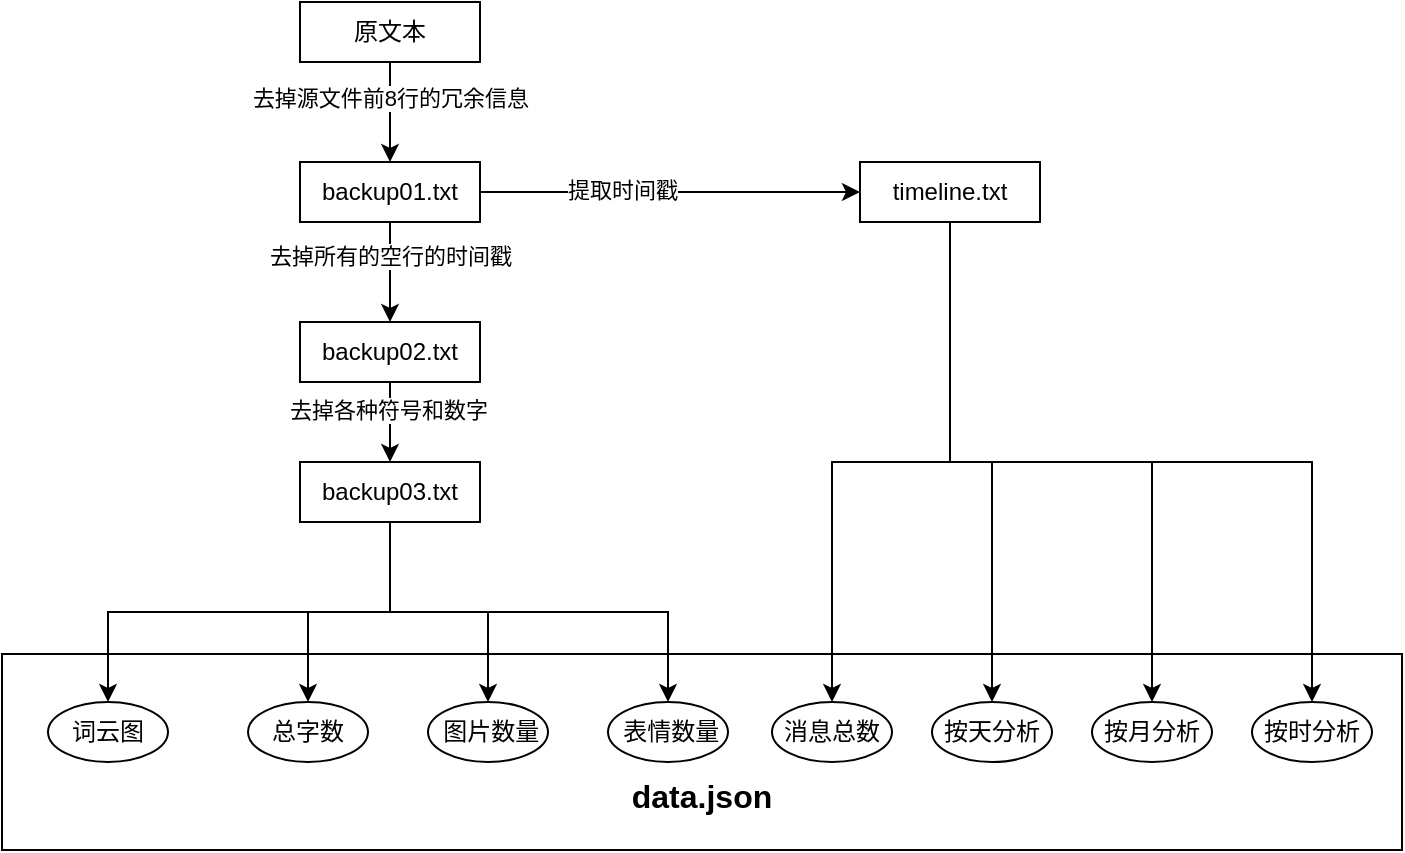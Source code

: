 <mxfile version="15.4.0" type="device"><diagram id="NWsUk43Al4XxhqckgDLs" name="Page-1"><mxGraphModel dx="812" dy="495" grid="0" gridSize="10" guides="1" tooltips="1" connect="1" arrows="1" fold="1" page="1" pageScale="1" pageWidth="827" pageHeight="1169" math="0" shadow="0"><root><mxCell id="0"/><mxCell id="1" parent="0"/><mxCell id="IL8R6DayPM5buroNf1EY-8" style="edgeStyle=orthogonalEdgeStyle;rounded=0;orthogonalLoop=1;jettySize=auto;html=1;exitX=0.5;exitY=1;exitDx=0;exitDy=0;entryX=0.5;entryY=0;entryDx=0;entryDy=0;" edge="1" parent="1" source="IL8R6DayPM5buroNf1EY-2" target="IL8R6DayPM5buroNf1EY-7"><mxGeometry relative="1" as="geometry"/></mxCell><mxCell id="IL8R6DayPM5buroNf1EY-9" value="去掉源文件前8行的冗余信息" style="edgeLabel;html=1;align=center;verticalAlign=middle;resizable=0;points=[];" vertex="1" connectable="0" parent="IL8R6DayPM5buroNf1EY-8"><mxGeometry x="-0.293" relative="1" as="geometry"><mxPoint as="offset"/></mxGeometry></mxCell><mxCell id="IL8R6DayPM5buroNf1EY-2" value="原文本" style="rounded=0;whiteSpace=wrap;html=1;" vertex="1" parent="1"><mxGeometry x="190" y="40" width="90" height="30" as="geometry"/></mxCell><mxCell id="IL8R6DayPM5buroNf1EY-15" style="edgeStyle=orthogonalEdgeStyle;rounded=0;orthogonalLoop=1;jettySize=auto;html=1;exitX=0.5;exitY=1;exitDx=0;exitDy=0;entryX=0.5;entryY=0;entryDx=0;entryDy=0;" edge="1" parent="1" source="IL8R6DayPM5buroNf1EY-3" target="IL8R6DayPM5buroNf1EY-4"><mxGeometry relative="1" as="geometry"/></mxCell><mxCell id="IL8R6DayPM5buroNf1EY-16" value="去掉各种符号和数字" style="edgeLabel;html=1;align=center;verticalAlign=middle;resizable=0;points=[];" vertex="1" connectable="0" parent="IL8R6DayPM5buroNf1EY-15"><mxGeometry x="-0.312" y="-1" relative="1" as="geometry"><mxPoint as="offset"/></mxGeometry></mxCell><mxCell id="IL8R6DayPM5buroNf1EY-3" value="backup02.txt" style="rounded=0;whiteSpace=wrap;html=1;" vertex="1" parent="1"><mxGeometry x="190" y="200" width="90" height="30" as="geometry"/></mxCell><mxCell id="IL8R6DayPM5buroNf1EY-18" style="edgeStyle=orthogonalEdgeStyle;rounded=0;orthogonalLoop=1;jettySize=auto;html=1;exitX=0.5;exitY=1;exitDx=0;exitDy=0;entryX=0.5;entryY=0;entryDx=0;entryDy=0;" edge="1" parent="1" source="IL8R6DayPM5buroNf1EY-4" target="IL8R6DayPM5buroNf1EY-17"><mxGeometry relative="1" as="geometry"/></mxCell><mxCell id="IL8R6DayPM5buroNf1EY-23" style="edgeStyle=orthogonalEdgeStyle;rounded=0;orthogonalLoop=1;jettySize=auto;html=1;exitX=0.5;exitY=1;exitDx=0;exitDy=0;entryX=0.5;entryY=0;entryDx=0;entryDy=0;" edge="1" parent="1" source="IL8R6DayPM5buroNf1EY-4" target="IL8R6DayPM5buroNf1EY-20"><mxGeometry relative="1" as="geometry"/></mxCell><mxCell id="IL8R6DayPM5buroNf1EY-24" style="edgeStyle=orthogonalEdgeStyle;rounded=0;orthogonalLoop=1;jettySize=auto;html=1;exitX=0.5;exitY=1;exitDx=0;exitDy=0;entryX=0.5;entryY=0;entryDx=0;entryDy=0;" edge="1" parent="1" source="IL8R6DayPM5buroNf1EY-4" target="IL8R6DayPM5buroNf1EY-21"><mxGeometry relative="1" as="geometry"/></mxCell><mxCell id="IL8R6DayPM5buroNf1EY-25" style="edgeStyle=orthogonalEdgeStyle;rounded=0;orthogonalLoop=1;jettySize=auto;html=1;exitX=0.5;exitY=1;exitDx=0;exitDy=0;entryX=0.5;entryY=0;entryDx=0;entryDy=0;" edge="1" parent="1" source="IL8R6DayPM5buroNf1EY-4" target="IL8R6DayPM5buroNf1EY-22"><mxGeometry relative="1" as="geometry"/></mxCell><mxCell id="IL8R6DayPM5buroNf1EY-4" value="backup03.txt" style="rounded=0;whiteSpace=wrap;html=1;" vertex="1" parent="1"><mxGeometry x="190" y="270" width="90" height="30" as="geometry"/></mxCell><mxCell id="IL8R6DayPM5buroNf1EY-10" style="edgeStyle=orthogonalEdgeStyle;rounded=0;orthogonalLoop=1;jettySize=auto;html=1;exitX=0.5;exitY=1;exitDx=0;exitDy=0;entryX=0.5;entryY=0;entryDx=0;entryDy=0;" edge="1" parent="1" source="IL8R6DayPM5buroNf1EY-7" target="IL8R6DayPM5buroNf1EY-3"><mxGeometry relative="1" as="geometry"/></mxCell><mxCell id="IL8R6DayPM5buroNf1EY-11" value="去掉所有的空行的时间戳" style="edgeLabel;html=1;align=center;verticalAlign=middle;resizable=0;points=[];" vertex="1" connectable="0" parent="IL8R6DayPM5buroNf1EY-10"><mxGeometry x="-0.336" relative="1" as="geometry"><mxPoint as="offset"/></mxGeometry></mxCell><mxCell id="IL8R6DayPM5buroNf1EY-13" style="edgeStyle=orthogonalEdgeStyle;rounded=0;orthogonalLoop=1;jettySize=auto;html=1;exitX=1;exitY=0.5;exitDx=0;exitDy=0;entryX=0;entryY=0.5;entryDx=0;entryDy=0;" edge="1" parent="1" source="IL8R6DayPM5buroNf1EY-7" target="IL8R6DayPM5buroNf1EY-12"><mxGeometry relative="1" as="geometry"/></mxCell><mxCell id="IL8R6DayPM5buroNf1EY-14" value="提取时间戳" style="edgeLabel;html=1;align=center;verticalAlign=middle;resizable=0;points=[];" vertex="1" connectable="0" parent="IL8R6DayPM5buroNf1EY-13"><mxGeometry x="-0.253" y="1" relative="1" as="geometry"><mxPoint as="offset"/></mxGeometry></mxCell><mxCell id="IL8R6DayPM5buroNf1EY-7" value="backup01.txt&lt;br&gt;" style="rounded=0;whiteSpace=wrap;html=1;" vertex="1" parent="1"><mxGeometry x="190" y="120" width="90" height="30" as="geometry"/></mxCell><mxCell id="IL8R6DayPM5buroNf1EY-30" style="edgeStyle=orthogonalEdgeStyle;rounded=0;orthogonalLoop=1;jettySize=auto;html=1;exitX=0.5;exitY=1;exitDx=0;exitDy=0;entryX=0.5;entryY=0;entryDx=0;entryDy=0;" edge="1" parent="1" source="IL8R6DayPM5buroNf1EY-12" target="IL8R6DayPM5buroNf1EY-26"><mxGeometry relative="1" as="geometry"/></mxCell><mxCell id="IL8R6DayPM5buroNf1EY-31" style="edgeStyle=orthogonalEdgeStyle;rounded=0;orthogonalLoop=1;jettySize=auto;html=1;exitX=0.5;exitY=1;exitDx=0;exitDy=0;entryX=0.5;entryY=0;entryDx=0;entryDy=0;" edge="1" parent="1" source="IL8R6DayPM5buroNf1EY-12" target="IL8R6DayPM5buroNf1EY-27"><mxGeometry relative="1" as="geometry"/></mxCell><mxCell id="IL8R6DayPM5buroNf1EY-32" style="edgeStyle=orthogonalEdgeStyle;rounded=0;orthogonalLoop=1;jettySize=auto;html=1;exitX=0.5;exitY=1;exitDx=0;exitDy=0;entryX=0.5;entryY=0;entryDx=0;entryDy=0;" edge="1" parent="1" source="IL8R6DayPM5buroNf1EY-12" target="IL8R6DayPM5buroNf1EY-28"><mxGeometry relative="1" as="geometry"/></mxCell><mxCell id="IL8R6DayPM5buroNf1EY-33" style="edgeStyle=orthogonalEdgeStyle;rounded=0;orthogonalLoop=1;jettySize=auto;html=1;exitX=0.5;exitY=1;exitDx=0;exitDy=0;entryX=0.5;entryY=0;entryDx=0;entryDy=0;" edge="1" parent="1" source="IL8R6DayPM5buroNf1EY-12" target="IL8R6DayPM5buroNf1EY-29"><mxGeometry relative="1" as="geometry"/></mxCell><mxCell id="IL8R6DayPM5buroNf1EY-12" value="timeline.txt" style="rounded=0;whiteSpace=wrap;html=1;" vertex="1" parent="1"><mxGeometry x="470" y="120" width="90" height="30" as="geometry"/></mxCell><mxCell id="IL8R6DayPM5buroNf1EY-17" value="词云图" style="ellipse;whiteSpace=wrap;html=1;" vertex="1" parent="1"><mxGeometry x="64" y="390" width="60" height="30" as="geometry"/></mxCell><mxCell id="IL8R6DayPM5buroNf1EY-20" value="总字数" style="ellipse;whiteSpace=wrap;html=1;" vertex="1" parent="1"><mxGeometry x="164" y="390" width="60" height="30" as="geometry"/></mxCell><mxCell id="IL8R6DayPM5buroNf1EY-21" value="&amp;nbsp;图片数量" style="ellipse;whiteSpace=wrap;html=1;" vertex="1" parent="1"><mxGeometry x="254" y="390" width="60" height="30" as="geometry"/></mxCell><mxCell id="IL8R6DayPM5buroNf1EY-22" value="&amp;nbsp;表情数量" style="ellipse;whiteSpace=wrap;html=1;" vertex="1" parent="1"><mxGeometry x="344" y="390" width="60" height="30" as="geometry"/></mxCell><mxCell id="IL8R6DayPM5buroNf1EY-26" value="消息总数" style="ellipse;whiteSpace=wrap;html=1;" vertex="1" parent="1"><mxGeometry x="426" y="390" width="60" height="30" as="geometry"/></mxCell><mxCell id="IL8R6DayPM5buroNf1EY-27" value="按天分析" style="ellipse;whiteSpace=wrap;html=1;" vertex="1" parent="1"><mxGeometry x="506" y="390" width="60" height="30" as="geometry"/></mxCell><mxCell id="IL8R6DayPM5buroNf1EY-28" value="按月分析" style="ellipse;whiteSpace=wrap;html=1;" vertex="1" parent="1"><mxGeometry x="586" y="390" width="60" height="30" as="geometry"/></mxCell><mxCell id="IL8R6DayPM5buroNf1EY-29" value="按时分析" style="ellipse;whiteSpace=wrap;html=1;" vertex="1" parent="1"><mxGeometry x="666" y="390" width="60" height="30" as="geometry"/></mxCell><mxCell id="IL8R6DayPM5buroNf1EY-34" value="&lt;br&gt;&lt;br&gt;&lt;br&gt;&lt;b&gt;&lt;font style=&quot;font-size: 16px&quot;&gt;data.json&lt;/font&gt;&lt;/b&gt;" style="rounded=0;whiteSpace=wrap;html=1;fillColor=none;" vertex="1" parent="1"><mxGeometry x="41" y="366" width="700" height="98" as="geometry"/></mxCell></root></mxGraphModel></diagram></mxfile>